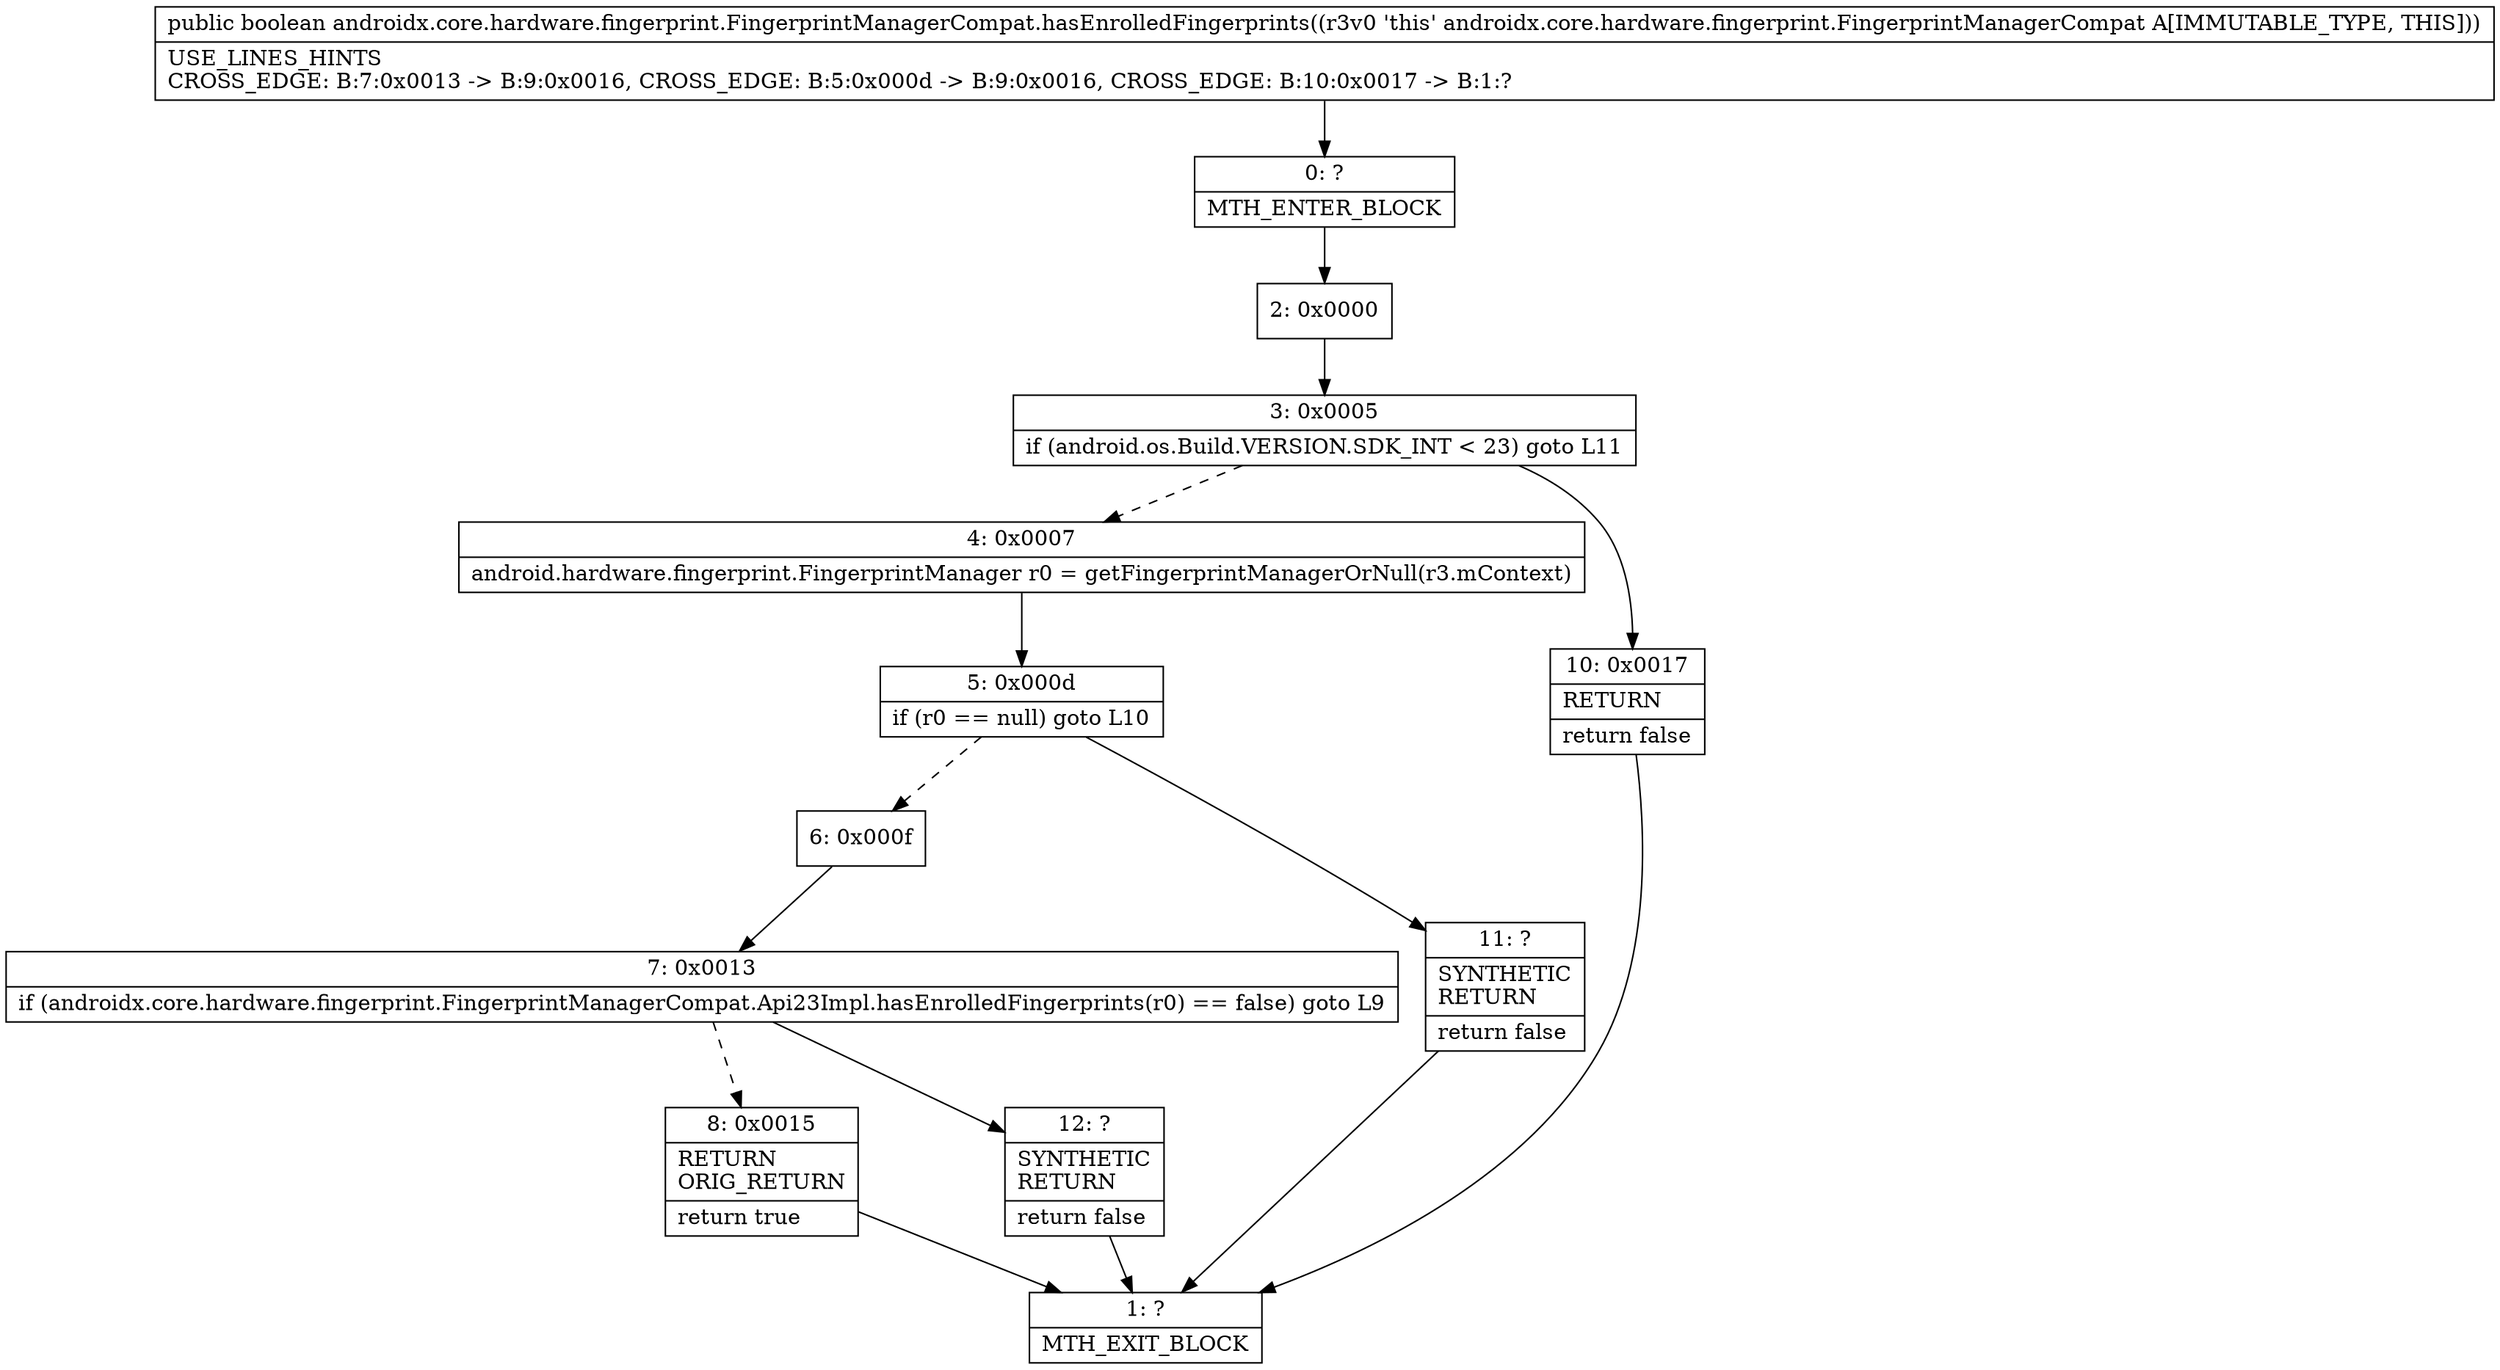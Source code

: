 digraph "CFG forandroidx.core.hardware.fingerprint.FingerprintManagerCompat.hasEnrolledFingerprints()Z" {
Node_0 [shape=record,label="{0\:\ ?|MTH_ENTER_BLOCK\l}"];
Node_2 [shape=record,label="{2\:\ 0x0000}"];
Node_3 [shape=record,label="{3\:\ 0x0005|if (android.os.Build.VERSION.SDK_INT \< 23) goto L11\l}"];
Node_4 [shape=record,label="{4\:\ 0x0007|android.hardware.fingerprint.FingerprintManager r0 = getFingerprintManagerOrNull(r3.mContext)\l}"];
Node_5 [shape=record,label="{5\:\ 0x000d|if (r0 == null) goto L10\l}"];
Node_6 [shape=record,label="{6\:\ 0x000f}"];
Node_7 [shape=record,label="{7\:\ 0x0013|if (androidx.core.hardware.fingerprint.FingerprintManagerCompat.Api23Impl.hasEnrolledFingerprints(r0) == false) goto L9\l}"];
Node_8 [shape=record,label="{8\:\ 0x0015|RETURN\lORIG_RETURN\l|return true\l}"];
Node_1 [shape=record,label="{1\:\ ?|MTH_EXIT_BLOCK\l}"];
Node_12 [shape=record,label="{12\:\ ?|SYNTHETIC\lRETURN\l|return false\l}"];
Node_11 [shape=record,label="{11\:\ ?|SYNTHETIC\lRETURN\l|return false\l}"];
Node_10 [shape=record,label="{10\:\ 0x0017|RETURN\l|return false\l}"];
MethodNode[shape=record,label="{public boolean androidx.core.hardware.fingerprint.FingerprintManagerCompat.hasEnrolledFingerprints((r3v0 'this' androidx.core.hardware.fingerprint.FingerprintManagerCompat A[IMMUTABLE_TYPE, THIS]))  | USE_LINES_HINTS\lCROSS_EDGE: B:7:0x0013 \-\> B:9:0x0016, CROSS_EDGE: B:5:0x000d \-\> B:9:0x0016, CROSS_EDGE: B:10:0x0017 \-\> B:1:?\l}"];
MethodNode -> Node_0;Node_0 -> Node_2;
Node_2 -> Node_3;
Node_3 -> Node_4[style=dashed];
Node_3 -> Node_10;
Node_4 -> Node_5;
Node_5 -> Node_6[style=dashed];
Node_5 -> Node_11;
Node_6 -> Node_7;
Node_7 -> Node_8[style=dashed];
Node_7 -> Node_12;
Node_8 -> Node_1;
Node_12 -> Node_1;
Node_11 -> Node_1;
Node_10 -> Node_1;
}


